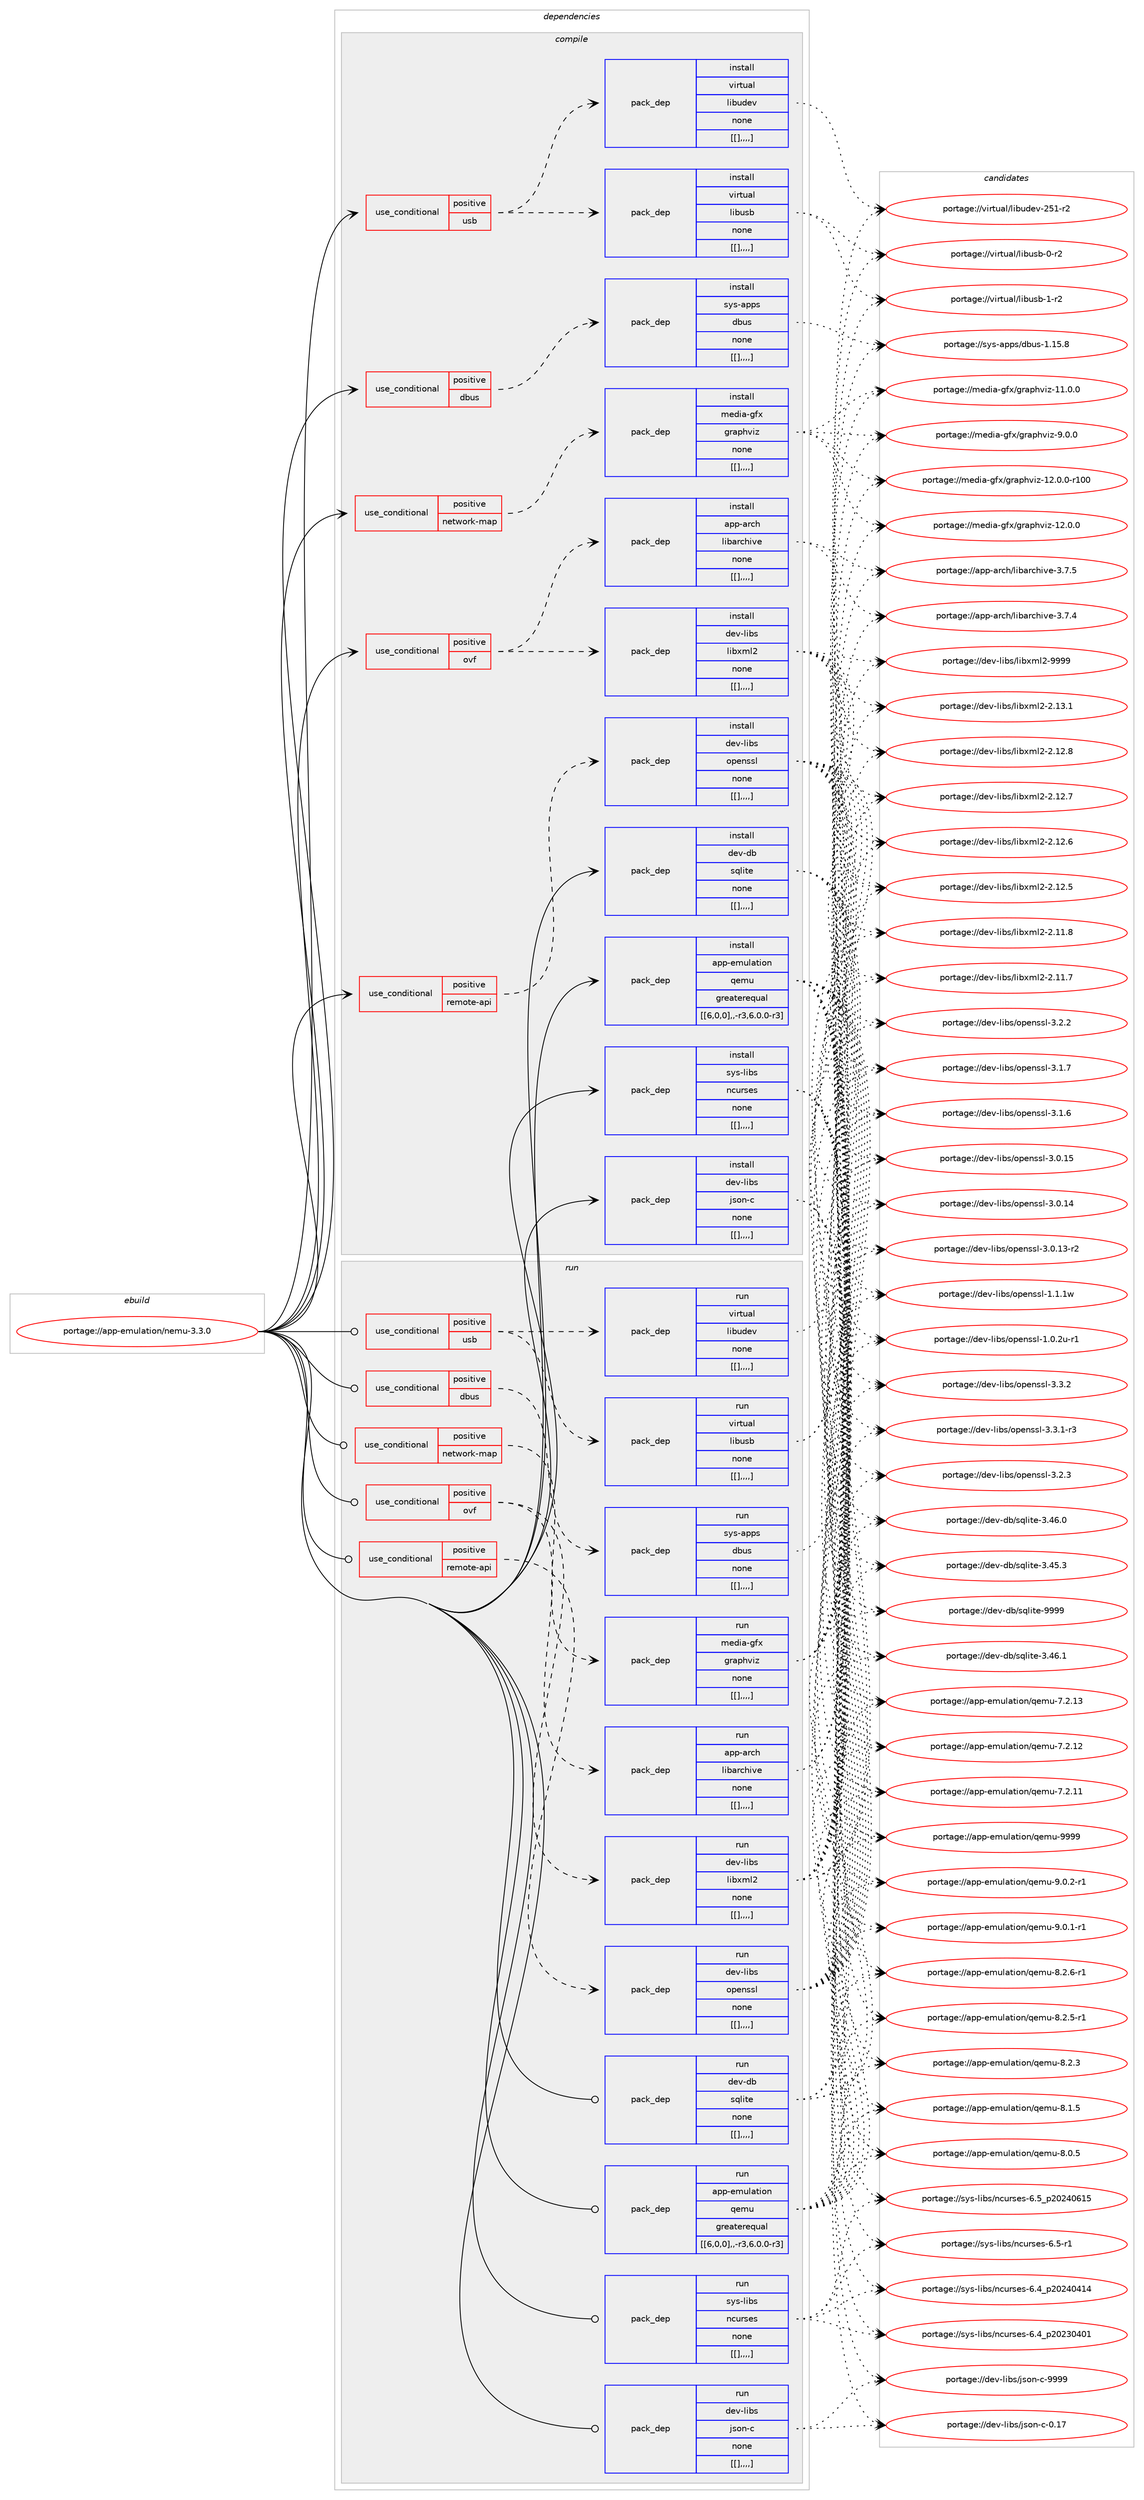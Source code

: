 digraph prolog {

# *************
# Graph options
# *************

newrank=true;
concentrate=true;
compound=true;
graph [rankdir=LR,fontname=Helvetica,fontsize=10,ranksep=1.5];#, ranksep=2.5, nodesep=0.2];
edge  [arrowhead=vee];
node  [fontname=Helvetica,fontsize=10];

# **********
# The ebuild
# **********

subgraph cluster_leftcol {
color=gray;
label=<<i>ebuild</i>>;
id [label="portage://app-emulation/nemu-3.3.0", color=red, width=4, href="../app-emulation/nemu-3.3.0.svg"];
}

# ****************
# The dependencies
# ****************

subgraph cluster_midcol {
color=gray;
label=<<i>dependencies</i>>;
subgraph cluster_compile {
fillcolor="#eeeeee";
style=filled;
label=<<i>compile</i>>;
subgraph cond7336 {
dependency26864 [label=<<TABLE BORDER="0" CELLBORDER="1" CELLSPACING="0" CELLPADDING="4"><TR><TD ROWSPAN="3" CELLPADDING="10">use_conditional</TD></TR><TR><TD>positive</TD></TR><TR><TD>dbus</TD></TR></TABLE>>, shape=none, color=red];
subgraph pack19325 {
dependency26865 [label=<<TABLE BORDER="0" CELLBORDER="1" CELLSPACING="0" CELLPADDING="4" WIDTH="220"><TR><TD ROWSPAN="6" CELLPADDING="30">pack_dep</TD></TR><TR><TD WIDTH="110">install</TD></TR><TR><TD>sys-apps</TD></TR><TR><TD>dbus</TD></TR><TR><TD>none</TD></TR><TR><TD>[[],,,,]</TD></TR></TABLE>>, shape=none, color=blue];
}
dependency26864:e -> dependency26865:w [weight=20,style="dashed",arrowhead="vee"];
}
id:e -> dependency26864:w [weight=20,style="solid",arrowhead="vee"];
subgraph cond7337 {
dependency26866 [label=<<TABLE BORDER="0" CELLBORDER="1" CELLSPACING="0" CELLPADDING="4"><TR><TD ROWSPAN="3" CELLPADDING="10">use_conditional</TD></TR><TR><TD>positive</TD></TR><TR><TD>network-map</TD></TR></TABLE>>, shape=none, color=red];
subgraph pack19326 {
dependency26867 [label=<<TABLE BORDER="0" CELLBORDER="1" CELLSPACING="0" CELLPADDING="4" WIDTH="220"><TR><TD ROWSPAN="6" CELLPADDING="30">pack_dep</TD></TR><TR><TD WIDTH="110">install</TD></TR><TR><TD>media-gfx</TD></TR><TR><TD>graphviz</TD></TR><TR><TD>none</TD></TR><TR><TD>[[],,,,]</TD></TR></TABLE>>, shape=none, color=blue];
}
dependency26866:e -> dependency26867:w [weight=20,style="dashed",arrowhead="vee"];
}
id:e -> dependency26866:w [weight=20,style="solid",arrowhead="vee"];
subgraph cond7338 {
dependency26868 [label=<<TABLE BORDER="0" CELLBORDER="1" CELLSPACING="0" CELLPADDING="4"><TR><TD ROWSPAN="3" CELLPADDING="10">use_conditional</TD></TR><TR><TD>positive</TD></TR><TR><TD>ovf</TD></TR></TABLE>>, shape=none, color=red];
subgraph pack19327 {
dependency26869 [label=<<TABLE BORDER="0" CELLBORDER="1" CELLSPACING="0" CELLPADDING="4" WIDTH="220"><TR><TD ROWSPAN="6" CELLPADDING="30">pack_dep</TD></TR><TR><TD WIDTH="110">install</TD></TR><TR><TD>dev-libs</TD></TR><TR><TD>libxml2</TD></TR><TR><TD>none</TD></TR><TR><TD>[[],,,,]</TD></TR></TABLE>>, shape=none, color=blue];
}
dependency26868:e -> dependency26869:w [weight=20,style="dashed",arrowhead="vee"];
subgraph pack19328 {
dependency26870 [label=<<TABLE BORDER="0" CELLBORDER="1" CELLSPACING="0" CELLPADDING="4" WIDTH="220"><TR><TD ROWSPAN="6" CELLPADDING="30">pack_dep</TD></TR><TR><TD WIDTH="110">install</TD></TR><TR><TD>app-arch</TD></TR><TR><TD>libarchive</TD></TR><TR><TD>none</TD></TR><TR><TD>[[],,,,]</TD></TR></TABLE>>, shape=none, color=blue];
}
dependency26868:e -> dependency26870:w [weight=20,style="dashed",arrowhead="vee"];
}
id:e -> dependency26868:w [weight=20,style="solid",arrowhead="vee"];
subgraph cond7339 {
dependency26871 [label=<<TABLE BORDER="0" CELLBORDER="1" CELLSPACING="0" CELLPADDING="4"><TR><TD ROWSPAN="3" CELLPADDING="10">use_conditional</TD></TR><TR><TD>positive</TD></TR><TR><TD>remote-api</TD></TR></TABLE>>, shape=none, color=red];
subgraph pack19329 {
dependency26872 [label=<<TABLE BORDER="0" CELLBORDER="1" CELLSPACING="0" CELLPADDING="4" WIDTH="220"><TR><TD ROWSPAN="6" CELLPADDING="30">pack_dep</TD></TR><TR><TD WIDTH="110">install</TD></TR><TR><TD>dev-libs</TD></TR><TR><TD>openssl</TD></TR><TR><TD>none</TD></TR><TR><TD>[[],,,,]</TD></TR></TABLE>>, shape=none, color=blue];
}
dependency26871:e -> dependency26872:w [weight=20,style="dashed",arrowhead="vee"];
}
id:e -> dependency26871:w [weight=20,style="solid",arrowhead="vee"];
subgraph cond7340 {
dependency26873 [label=<<TABLE BORDER="0" CELLBORDER="1" CELLSPACING="0" CELLPADDING="4"><TR><TD ROWSPAN="3" CELLPADDING="10">use_conditional</TD></TR><TR><TD>positive</TD></TR><TR><TD>usb</TD></TR></TABLE>>, shape=none, color=red];
subgraph pack19330 {
dependency26874 [label=<<TABLE BORDER="0" CELLBORDER="1" CELLSPACING="0" CELLPADDING="4" WIDTH="220"><TR><TD ROWSPAN="6" CELLPADDING="30">pack_dep</TD></TR><TR><TD WIDTH="110">install</TD></TR><TR><TD>virtual</TD></TR><TR><TD>libusb</TD></TR><TR><TD>none</TD></TR><TR><TD>[[],,,,]</TD></TR></TABLE>>, shape=none, color=blue];
}
dependency26873:e -> dependency26874:w [weight=20,style="dashed",arrowhead="vee"];
subgraph pack19331 {
dependency26875 [label=<<TABLE BORDER="0" CELLBORDER="1" CELLSPACING="0" CELLPADDING="4" WIDTH="220"><TR><TD ROWSPAN="6" CELLPADDING="30">pack_dep</TD></TR><TR><TD WIDTH="110">install</TD></TR><TR><TD>virtual</TD></TR><TR><TD>libudev</TD></TR><TR><TD>none</TD></TR><TR><TD>[[],,,,]</TD></TR></TABLE>>, shape=none, color=blue];
}
dependency26873:e -> dependency26875:w [weight=20,style="dashed",arrowhead="vee"];
}
id:e -> dependency26873:w [weight=20,style="solid",arrowhead="vee"];
subgraph pack19332 {
dependency26876 [label=<<TABLE BORDER="0" CELLBORDER="1" CELLSPACING="0" CELLPADDING="4" WIDTH="220"><TR><TD ROWSPAN="6" CELLPADDING="30">pack_dep</TD></TR><TR><TD WIDTH="110">install</TD></TR><TR><TD>app-emulation</TD></TR><TR><TD>qemu</TD></TR><TR><TD>greaterequal</TD></TR><TR><TD>[[6,0,0],,-r3,6.0.0-r3]</TD></TR></TABLE>>, shape=none, color=blue];
}
id:e -> dependency26876:w [weight=20,style="solid",arrowhead="vee"];
subgraph pack19333 {
dependency26877 [label=<<TABLE BORDER="0" CELLBORDER="1" CELLSPACING="0" CELLPADDING="4" WIDTH="220"><TR><TD ROWSPAN="6" CELLPADDING="30">pack_dep</TD></TR><TR><TD WIDTH="110">install</TD></TR><TR><TD>dev-db</TD></TR><TR><TD>sqlite</TD></TR><TR><TD>none</TD></TR><TR><TD>[[],,,,]</TD></TR></TABLE>>, shape=none, color=blue];
}
id:e -> dependency26877:w [weight=20,style="solid",arrowhead="vee"];
subgraph pack19334 {
dependency26878 [label=<<TABLE BORDER="0" CELLBORDER="1" CELLSPACING="0" CELLPADDING="4" WIDTH="220"><TR><TD ROWSPAN="6" CELLPADDING="30">pack_dep</TD></TR><TR><TD WIDTH="110">install</TD></TR><TR><TD>dev-libs</TD></TR><TR><TD>json-c</TD></TR><TR><TD>none</TD></TR><TR><TD>[[],,,,]</TD></TR></TABLE>>, shape=none, color=blue];
}
id:e -> dependency26878:w [weight=20,style="solid",arrowhead="vee"];
subgraph pack19335 {
dependency26879 [label=<<TABLE BORDER="0" CELLBORDER="1" CELLSPACING="0" CELLPADDING="4" WIDTH="220"><TR><TD ROWSPAN="6" CELLPADDING="30">pack_dep</TD></TR><TR><TD WIDTH="110">install</TD></TR><TR><TD>sys-libs</TD></TR><TR><TD>ncurses</TD></TR><TR><TD>none</TD></TR><TR><TD>[[],,,,]</TD></TR></TABLE>>, shape=none, color=blue];
}
id:e -> dependency26879:w [weight=20,style="solid",arrowhead="vee"];
}
subgraph cluster_compileandrun {
fillcolor="#eeeeee";
style=filled;
label=<<i>compile and run</i>>;
}
subgraph cluster_run {
fillcolor="#eeeeee";
style=filled;
label=<<i>run</i>>;
subgraph cond7341 {
dependency26880 [label=<<TABLE BORDER="0" CELLBORDER="1" CELLSPACING="0" CELLPADDING="4"><TR><TD ROWSPAN="3" CELLPADDING="10">use_conditional</TD></TR><TR><TD>positive</TD></TR><TR><TD>dbus</TD></TR></TABLE>>, shape=none, color=red];
subgraph pack19336 {
dependency26881 [label=<<TABLE BORDER="0" CELLBORDER="1" CELLSPACING="0" CELLPADDING="4" WIDTH="220"><TR><TD ROWSPAN="6" CELLPADDING="30">pack_dep</TD></TR><TR><TD WIDTH="110">run</TD></TR><TR><TD>sys-apps</TD></TR><TR><TD>dbus</TD></TR><TR><TD>none</TD></TR><TR><TD>[[],,,,]</TD></TR></TABLE>>, shape=none, color=blue];
}
dependency26880:e -> dependency26881:w [weight=20,style="dashed",arrowhead="vee"];
}
id:e -> dependency26880:w [weight=20,style="solid",arrowhead="odot"];
subgraph cond7342 {
dependency26882 [label=<<TABLE BORDER="0" CELLBORDER="1" CELLSPACING="0" CELLPADDING="4"><TR><TD ROWSPAN="3" CELLPADDING="10">use_conditional</TD></TR><TR><TD>positive</TD></TR><TR><TD>network-map</TD></TR></TABLE>>, shape=none, color=red];
subgraph pack19337 {
dependency26883 [label=<<TABLE BORDER="0" CELLBORDER="1" CELLSPACING="0" CELLPADDING="4" WIDTH="220"><TR><TD ROWSPAN="6" CELLPADDING="30">pack_dep</TD></TR><TR><TD WIDTH="110">run</TD></TR><TR><TD>media-gfx</TD></TR><TR><TD>graphviz</TD></TR><TR><TD>none</TD></TR><TR><TD>[[],,,,]</TD></TR></TABLE>>, shape=none, color=blue];
}
dependency26882:e -> dependency26883:w [weight=20,style="dashed",arrowhead="vee"];
}
id:e -> dependency26882:w [weight=20,style="solid",arrowhead="odot"];
subgraph cond7343 {
dependency26884 [label=<<TABLE BORDER="0" CELLBORDER="1" CELLSPACING="0" CELLPADDING="4"><TR><TD ROWSPAN="3" CELLPADDING="10">use_conditional</TD></TR><TR><TD>positive</TD></TR><TR><TD>ovf</TD></TR></TABLE>>, shape=none, color=red];
subgraph pack19338 {
dependency26885 [label=<<TABLE BORDER="0" CELLBORDER="1" CELLSPACING="0" CELLPADDING="4" WIDTH="220"><TR><TD ROWSPAN="6" CELLPADDING="30">pack_dep</TD></TR><TR><TD WIDTH="110">run</TD></TR><TR><TD>dev-libs</TD></TR><TR><TD>libxml2</TD></TR><TR><TD>none</TD></TR><TR><TD>[[],,,,]</TD></TR></TABLE>>, shape=none, color=blue];
}
dependency26884:e -> dependency26885:w [weight=20,style="dashed",arrowhead="vee"];
subgraph pack19339 {
dependency26886 [label=<<TABLE BORDER="0" CELLBORDER="1" CELLSPACING="0" CELLPADDING="4" WIDTH="220"><TR><TD ROWSPAN="6" CELLPADDING="30">pack_dep</TD></TR><TR><TD WIDTH="110">run</TD></TR><TR><TD>app-arch</TD></TR><TR><TD>libarchive</TD></TR><TR><TD>none</TD></TR><TR><TD>[[],,,,]</TD></TR></TABLE>>, shape=none, color=blue];
}
dependency26884:e -> dependency26886:w [weight=20,style="dashed",arrowhead="vee"];
}
id:e -> dependency26884:w [weight=20,style="solid",arrowhead="odot"];
subgraph cond7344 {
dependency26887 [label=<<TABLE BORDER="0" CELLBORDER="1" CELLSPACING="0" CELLPADDING="4"><TR><TD ROWSPAN="3" CELLPADDING="10">use_conditional</TD></TR><TR><TD>positive</TD></TR><TR><TD>remote-api</TD></TR></TABLE>>, shape=none, color=red];
subgraph pack19340 {
dependency26888 [label=<<TABLE BORDER="0" CELLBORDER="1" CELLSPACING="0" CELLPADDING="4" WIDTH="220"><TR><TD ROWSPAN="6" CELLPADDING="30">pack_dep</TD></TR><TR><TD WIDTH="110">run</TD></TR><TR><TD>dev-libs</TD></TR><TR><TD>openssl</TD></TR><TR><TD>none</TD></TR><TR><TD>[[],,,,]</TD></TR></TABLE>>, shape=none, color=blue];
}
dependency26887:e -> dependency26888:w [weight=20,style="dashed",arrowhead="vee"];
}
id:e -> dependency26887:w [weight=20,style="solid",arrowhead="odot"];
subgraph cond7345 {
dependency26889 [label=<<TABLE BORDER="0" CELLBORDER="1" CELLSPACING="0" CELLPADDING="4"><TR><TD ROWSPAN="3" CELLPADDING="10">use_conditional</TD></TR><TR><TD>positive</TD></TR><TR><TD>usb</TD></TR></TABLE>>, shape=none, color=red];
subgraph pack19341 {
dependency26890 [label=<<TABLE BORDER="0" CELLBORDER="1" CELLSPACING="0" CELLPADDING="4" WIDTH="220"><TR><TD ROWSPAN="6" CELLPADDING="30">pack_dep</TD></TR><TR><TD WIDTH="110">run</TD></TR><TR><TD>virtual</TD></TR><TR><TD>libusb</TD></TR><TR><TD>none</TD></TR><TR><TD>[[],,,,]</TD></TR></TABLE>>, shape=none, color=blue];
}
dependency26889:e -> dependency26890:w [weight=20,style="dashed",arrowhead="vee"];
subgraph pack19342 {
dependency26891 [label=<<TABLE BORDER="0" CELLBORDER="1" CELLSPACING="0" CELLPADDING="4" WIDTH="220"><TR><TD ROWSPAN="6" CELLPADDING="30">pack_dep</TD></TR><TR><TD WIDTH="110">run</TD></TR><TR><TD>virtual</TD></TR><TR><TD>libudev</TD></TR><TR><TD>none</TD></TR><TR><TD>[[],,,,]</TD></TR></TABLE>>, shape=none, color=blue];
}
dependency26889:e -> dependency26891:w [weight=20,style="dashed",arrowhead="vee"];
}
id:e -> dependency26889:w [weight=20,style="solid",arrowhead="odot"];
subgraph pack19343 {
dependency26892 [label=<<TABLE BORDER="0" CELLBORDER="1" CELLSPACING="0" CELLPADDING="4" WIDTH="220"><TR><TD ROWSPAN="6" CELLPADDING="30">pack_dep</TD></TR><TR><TD WIDTH="110">run</TD></TR><TR><TD>app-emulation</TD></TR><TR><TD>qemu</TD></TR><TR><TD>greaterequal</TD></TR><TR><TD>[[6,0,0],,-r3,6.0.0-r3]</TD></TR></TABLE>>, shape=none, color=blue];
}
id:e -> dependency26892:w [weight=20,style="solid",arrowhead="odot"];
subgraph pack19344 {
dependency26893 [label=<<TABLE BORDER="0" CELLBORDER="1" CELLSPACING="0" CELLPADDING="4" WIDTH="220"><TR><TD ROWSPAN="6" CELLPADDING="30">pack_dep</TD></TR><TR><TD WIDTH="110">run</TD></TR><TR><TD>dev-db</TD></TR><TR><TD>sqlite</TD></TR><TR><TD>none</TD></TR><TR><TD>[[],,,,]</TD></TR></TABLE>>, shape=none, color=blue];
}
id:e -> dependency26893:w [weight=20,style="solid",arrowhead="odot"];
subgraph pack19345 {
dependency26894 [label=<<TABLE BORDER="0" CELLBORDER="1" CELLSPACING="0" CELLPADDING="4" WIDTH="220"><TR><TD ROWSPAN="6" CELLPADDING="30">pack_dep</TD></TR><TR><TD WIDTH="110">run</TD></TR><TR><TD>dev-libs</TD></TR><TR><TD>json-c</TD></TR><TR><TD>none</TD></TR><TR><TD>[[],,,,]</TD></TR></TABLE>>, shape=none, color=blue];
}
id:e -> dependency26894:w [weight=20,style="solid",arrowhead="odot"];
subgraph pack19346 {
dependency26895 [label=<<TABLE BORDER="0" CELLBORDER="1" CELLSPACING="0" CELLPADDING="4" WIDTH="220"><TR><TD ROWSPAN="6" CELLPADDING="30">pack_dep</TD></TR><TR><TD WIDTH="110">run</TD></TR><TR><TD>sys-libs</TD></TR><TR><TD>ncurses</TD></TR><TR><TD>none</TD></TR><TR><TD>[[],,,,]</TD></TR></TABLE>>, shape=none, color=blue];
}
id:e -> dependency26895:w [weight=20,style="solid",arrowhead="odot"];
}
}

# **************
# The candidates
# **************

subgraph cluster_choices {
rank=same;
color=gray;
label=<<i>candidates</i>>;

subgraph choice19325 {
color=black;
nodesep=1;
choice1151211154597112112115471009811711545494649534656 [label="portage://sys-apps/dbus-1.15.8", color=red, width=4,href="../sys-apps/dbus-1.15.8.svg"];
dependency26865:e -> choice1151211154597112112115471009811711545494649534656:w [style=dotted,weight="100"];
}
subgraph choice19326 {
color=black;
nodesep=1;
choice109101100105974510310212047103114971121041181051224549504648464845114494848 [label="portage://media-gfx/graphviz-12.0.0-r100", color=red, width=4,href="../media-gfx/graphviz-12.0.0-r100.svg"];
choice1091011001059745103102120471031149711210411810512245495046484648 [label="portage://media-gfx/graphviz-12.0.0", color=red, width=4,href="../media-gfx/graphviz-12.0.0.svg"];
choice1091011001059745103102120471031149711210411810512245494946484648 [label="portage://media-gfx/graphviz-11.0.0", color=red, width=4,href="../media-gfx/graphviz-11.0.0.svg"];
choice10910110010597451031021204710311497112104118105122455746484648 [label="portage://media-gfx/graphviz-9.0.0", color=red, width=4,href="../media-gfx/graphviz-9.0.0.svg"];
dependency26867:e -> choice109101100105974510310212047103114971121041181051224549504648464845114494848:w [style=dotted,weight="100"];
dependency26867:e -> choice1091011001059745103102120471031149711210411810512245495046484648:w [style=dotted,weight="100"];
dependency26867:e -> choice1091011001059745103102120471031149711210411810512245494946484648:w [style=dotted,weight="100"];
dependency26867:e -> choice10910110010597451031021204710311497112104118105122455746484648:w [style=dotted,weight="100"];
}
subgraph choice19327 {
color=black;
nodesep=1;
choice10010111845108105981154710810598120109108504557575757 [label="portage://dev-libs/libxml2-9999", color=red, width=4,href="../dev-libs/libxml2-9999.svg"];
choice100101118451081059811547108105981201091085045504649514649 [label="portage://dev-libs/libxml2-2.13.1", color=red, width=4,href="../dev-libs/libxml2-2.13.1.svg"];
choice100101118451081059811547108105981201091085045504649504656 [label="portage://dev-libs/libxml2-2.12.8", color=red, width=4,href="../dev-libs/libxml2-2.12.8.svg"];
choice100101118451081059811547108105981201091085045504649504655 [label="portage://dev-libs/libxml2-2.12.7", color=red, width=4,href="../dev-libs/libxml2-2.12.7.svg"];
choice100101118451081059811547108105981201091085045504649504654 [label="portage://dev-libs/libxml2-2.12.6", color=red, width=4,href="../dev-libs/libxml2-2.12.6.svg"];
choice100101118451081059811547108105981201091085045504649504653 [label="portage://dev-libs/libxml2-2.12.5", color=red, width=4,href="../dev-libs/libxml2-2.12.5.svg"];
choice100101118451081059811547108105981201091085045504649494656 [label="portage://dev-libs/libxml2-2.11.8", color=red, width=4,href="../dev-libs/libxml2-2.11.8.svg"];
choice100101118451081059811547108105981201091085045504649494655 [label="portage://dev-libs/libxml2-2.11.7", color=red, width=4,href="../dev-libs/libxml2-2.11.7.svg"];
dependency26869:e -> choice10010111845108105981154710810598120109108504557575757:w [style=dotted,weight="100"];
dependency26869:e -> choice100101118451081059811547108105981201091085045504649514649:w [style=dotted,weight="100"];
dependency26869:e -> choice100101118451081059811547108105981201091085045504649504656:w [style=dotted,weight="100"];
dependency26869:e -> choice100101118451081059811547108105981201091085045504649504655:w [style=dotted,weight="100"];
dependency26869:e -> choice100101118451081059811547108105981201091085045504649504654:w [style=dotted,weight="100"];
dependency26869:e -> choice100101118451081059811547108105981201091085045504649504653:w [style=dotted,weight="100"];
dependency26869:e -> choice100101118451081059811547108105981201091085045504649494656:w [style=dotted,weight="100"];
dependency26869:e -> choice100101118451081059811547108105981201091085045504649494655:w [style=dotted,weight="100"];
}
subgraph choice19328 {
color=black;
nodesep=1;
choice9711211245971149910447108105989711499104105118101455146554653 [label="portage://app-arch/libarchive-3.7.5", color=red, width=4,href="../app-arch/libarchive-3.7.5.svg"];
choice9711211245971149910447108105989711499104105118101455146554652 [label="portage://app-arch/libarchive-3.7.4", color=red, width=4,href="../app-arch/libarchive-3.7.4.svg"];
dependency26870:e -> choice9711211245971149910447108105989711499104105118101455146554653:w [style=dotted,weight="100"];
dependency26870:e -> choice9711211245971149910447108105989711499104105118101455146554652:w [style=dotted,weight="100"];
}
subgraph choice19329 {
color=black;
nodesep=1;
choice100101118451081059811547111112101110115115108455146514650 [label="portage://dev-libs/openssl-3.3.2", color=red, width=4,href="../dev-libs/openssl-3.3.2.svg"];
choice1001011184510810598115471111121011101151151084551465146494511451 [label="portage://dev-libs/openssl-3.3.1-r3", color=red, width=4,href="../dev-libs/openssl-3.3.1-r3.svg"];
choice100101118451081059811547111112101110115115108455146504651 [label="portage://dev-libs/openssl-3.2.3", color=red, width=4,href="../dev-libs/openssl-3.2.3.svg"];
choice100101118451081059811547111112101110115115108455146504650 [label="portage://dev-libs/openssl-3.2.2", color=red, width=4,href="../dev-libs/openssl-3.2.2.svg"];
choice100101118451081059811547111112101110115115108455146494655 [label="portage://dev-libs/openssl-3.1.7", color=red, width=4,href="../dev-libs/openssl-3.1.7.svg"];
choice100101118451081059811547111112101110115115108455146494654 [label="portage://dev-libs/openssl-3.1.6", color=red, width=4,href="../dev-libs/openssl-3.1.6.svg"];
choice10010111845108105981154711111210111011511510845514648464953 [label="portage://dev-libs/openssl-3.0.15", color=red, width=4,href="../dev-libs/openssl-3.0.15.svg"];
choice10010111845108105981154711111210111011511510845514648464952 [label="portage://dev-libs/openssl-3.0.14", color=red, width=4,href="../dev-libs/openssl-3.0.14.svg"];
choice100101118451081059811547111112101110115115108455146484649514511450 [label="portage://dev-libs/openssl-3.0.13-r2", color=red, width=4,href="../dev-libs/openssl-3.0.13-r2.svg"];
choice100101118451081059811547111112101110115115108454946494649119 [label="portage://dev-libs/openssl-1.1.1w", color=red, width=4,href="../dev-libs/openssl-1.1.1w.svg"];
choice1001011184510810598115471111121011101151151084549464846501174511449 [label="portage://dev-libs/openssl-1.0.2u-r1", color=red, width=4,href="../dev-libs/openssl-1.0.2u-r1.svg"];
dependency26872:e -> choice100101118451081059811547111112101110115115108455146514650:w [style=dotted,weight="100"];
dependency26872:e -> choice1001011184510810598115471111121011101151151084551465146494511451:w [style=dotted,weight="100"];
dependency26872:e -> choice100101118451081059811547111112101110115115108455146504651:w [style=dotted,weight="100"];
dependency26872:e -> choice100101118451081059811547111112101110115115108455146504650:w [style=dotted,weight="100"];
dependency26872:e -> choice100101118451081059811547111112101110115115108455146494655:w [style=dotted,weight="100"];
dependency26872:e -> choice100101118451081059811547111112101110115115108455146494654:w [style=dotted,weight="100"];
dependency26872:e -> choice10010111845108105981154711111210111011511510845514648464953:w [style=dotted,weight="100"];
dependency26872:e -> choice10010111845108105981154711111210111011511510845514648464952:w [style=dotted,weight="100"];
dependency26872:e -> choice100101118451081059811547111112101110115115108455146484649514511450:w [style=dotted,weight="100"];
dependency26872:e -> choice100101118451081059811547111112101110115115108454946494649119:w [style=dotted,weight="100"];
dependency26872:e -> choice1001011184510810598115471111121011101151151084549464846501174511449:w [style=dotted,weight="100"];
}
subgraph choice19330 {
color=black;
nodesep=1;
choice1181051141161179710847108105981171159845494511450 [label="portage://virtual/libusb-1-r2", color=red, width=4,href="../virtual/libusb-1-r2.svg"];
choice1181051141161179710847108105981171159845484511450 [label="portage://virtual/libusb-0-r2", color=red, width=4,href="../virtual/libusb-0-r2.svg"];
dependency26874:e -> choice1181051141161179710847108105981171159845494511450:w [style=dotted,weight="100"];
dependency26874:e -> choice1181051141161179710847108105981171159845484511450:w [style=dotted,weight="100"];
}
subgraph choice19331 {
color=black;
nodesep=1;
choice118105114116117971084710810598117100101118455053494511450 [label="portage://virtual/libudev-251-r2", color=red, width=4,href="../virtual/libudev-251-r2.svg"];
dependency26875:e -> choice118105114116117971084710810598117100101118455053494511450:w [style=dotted,weight="100"];
}
subgraph choice19332 {
color=black;
nodesep=1;
choice971121124510110911710897116105111110471131011091174557575757 [label="portage://app-emulation/qemu-9999", color=red, width=4,href="../app-emulation/qemu-9999.svg"];
choice971121124510110911710897116105111110471131011091174557464846504511449 [label="portage://app-emulation/qemu-9.0.2-r1", color=red, width=4,href="../app-emulation/qemu-9.0.2-r1.svg"];
choice971121124510110911710897116105111110471131011091174557464846494511449 [label="portage://app-emulation/qemu-9.0.1-r1", color=red, width=4,href="../app-emulation/qemu-9.0.1-r1.svg"];
choice971121124510110911710897116105111110471131011091174556465046544511449 [label="portage://app-emulation/qemu-8.2.6-r1", color=red, width=4,href="../app-emulation/qemu-8.2.6-r1.svg"];
choice971121124510110911710897116105111110471131011091174556465046534511449 [label="portage://app-emulation/qemu-8.2.5-r1", color=red, width=4,href="../app-emulation/qemu-8.2.5-r1.svg"];
choice97112112451011091171089711610511111047113101109117455646504651 [label="portage://app-emulation/qemu-8.2.3", color=red, width=4,href="../app-emulation/qemu-8.2.3.svg"];
choice97112112451011091171089711610511111047113101109117455646494653 [label="portage://app-emulation/qemu-8.1.5", color=red, width=4,href="../app-emulation/qemu-8.1.5.svg"];
choice97112112451011091171089711610511111047113101109117455646484653 [label="portage://app-emulation/qemu-8.0.5", color=red, width=4,href="../app-emulation/qemu-8.0.5.svg"];
choice9711211245101109117108971161051111104711310110911745554650464951 [label="portage://app-emulation/qemu-7.2.13", color=red, width=4,href="../app-emulation/qemu-7.2.13.svg"];
choice9711211245101109117108971161051111104711310110911745554650464950 [label="portage://app-emulation/qemu-7.2.12", color=red, width=4,href="../app-emulation/qemu-7.2.12.svg"];
choice9711211245101109117108971161051111104711310110911745554650464949 [label="portage://app-emulation/qemu-7.2.11", color=red, width=4,href="../app-emulation/qemu-7.2.11.svg"];
dependency26876:e -> choice971121124510110911710897116105111110471131011091174557575757:w [style=dotted,weight="100"];
dependency26876:e -> choice971121124510110911710897116105111110471131011091174557464846504511449:w [style=dotted,weight="100"];
dependency26876:e -> choice971121124510110911710897116105111110471131011091174557464846494511449:w [style=dotted,weight="100"];
dependency26876:e -> choice971121124510110911710897116105111110471131011091174556465046544511449:w [style=dotted,weight="100"];
dependency26876:e -> choice971121124510110911710897116105111110471131011091174556465046534511449:w [style=dotted,weight="100"];
dependency26876:e -> choice97112112451011091171089711610511111047113101109117455646504651:w [style=dotted,weight="100"];
dependency26876:e -> choice97112112451011091171089711610511111047113101109117455646494653:w [style=dotted,weight="100"];
dependency26876:e -> choice97112112451011091171089711610511111047113101109117455646484653:w [style=dotted,weight="100"];
dependency26876:e -> choice9711211245101109117108971161051111104711310110911745554650464951:w [style=dotted,weight="100"];
dependency26876:e -> choice9711211245101109117108971161051111104711310110911745554650464950:w [style=dotted,weight="100"];
dependency26876:e -> choice9711211245101109117108971161051111104711310110911745554650464949:w [style=dotted,weight="100"];
}
subgraph choice19333 {
color=black;
nodesep=1;
choice1001011184510098471151131081051161014557575757 [label="portage://dev-db/sqlite-9999", color=red, width=4,href="../dev-db/sqlite-9999.svg"];
choice10010111845100984711511310810511610145514652544649 [label="portage://dev-db/sqlite-3.46.1", color=red, width=4,href="../dev-db/sqlite-3.46.1.svg"];
choice10010111845100984711511310810511610145514652544648 [label="portage://dev-db/sqlite-3.46.0", color=red, width=4,href="../dev-db/sqlite-3.46.0.svg"];
choice10010111845100984711511310810511610145514652534651 [label="portage://dev-db/sqlite-3.45.3", color=red, width=4,href="../dev-db/sqlite-3.45.3.svg"];
dependency26877:e -> choice1001011184510098471151131081051161014557575757:w [style=dotted,weight="100"];
dependency26877:e -> choice10010111845100984711511310810511610145514652544649:w [style=dotted,weight="100"];
dependency26877:e -> choice10010111845100984711511310810511610145514652544648:w [style=dotted,weight="100"];
dependency26877:e -> choice10010111845100984711511310810511610145514652534651:w [style=dotted,weight="100"];
}
subgraph choice19334 {
color=black;
nodesep=1;
choice10010111845108105981154710611511111045994557575757 [label="portage://dev-libs/json-c-9999", color=red, width=4,href="../dev-libs/json-c-9999.svg"];
choice10010111845108105981154710611511111045994548464955 [label="portage://dev-libs/json-c-0.17", color=red, width=4,href="../dev-libs/json-c-0.17.svg"];
dependency26878:e -> choice10010111845108105981154710611511111045994557575757:w [style=dotted,weight="100"];
dependency26878:e -> choice10010111845108105981154710611511111045994548464955:w [style=dotted,weight="100"];
}
subgraph choice19335 {
color=black;
nodesep=1;
choice1151211154510810598115471109911711411510111545544653951125048505248544953 [label="portage://sys-libs/ncurses-6.5_p20240615", color=red, width=4,href="../sys-libs/ncurses-6.5_p20240615.svg"];
choice11512111545108105981154711099117114115101115455446534511449 [label="portage://sys-libs/ncurses-6.5-r1", color=red, width=4,href="../sys-libs/ncurses-6.5-r1.svg"];
choice1151211154510810598115471109911711411510111545544652951125048505248524952 [label="portage://sys-libs/ncurses-6.4_p20240414", color=red, width=4,href="../sys-libs/ncurses-6.4_p20240414.svg"];
choice1151211154510810598115471109911711411510111545544652951125048505148524849 [label="portage://sys-libs/ncurses-6.4_p20230401", color=red, width=4,href="../sys-libs/ncurses-6.4_p20230401.svg"];
dependency26879:e -> choice1151211154510810598115471109911711411510111545544653951125048505248544953:w [style=dotted,weight="100"];
dependency26879:e -> choice11512111545108105981154711099117114115101115455446534511449:w [style=dotted,weight="100"];
dependency26879:e -> choice1151211154510810598115471109911711411510111545544652951125048505248524952:w [style=dotted,weight="100"];
dependency26879:e -> choice1151211154510810598115471109911711411510111545544652951125048505148524849:w [style=dotted,weight="100"];
}
subgraph choice19336 {
color=black;
nodesep=1;
choice1151211154597112112115471009811711545494649534656 [label="portage://sys-apps/dbus-1.15.8", color=red, width=4,href="../sys-apps/dbus-1.15.8.svg"];
dependency26881:e -> choice1151211154597112112115471009811711545494649534656:w [style=dotted,weight="100"];
}
subgraph choice19337 {
color=black;
nodesep=1;
choice109101100105974510310212047103114971121041181051224549504648464845114494848 [label="portage://media-gfx/graphviz-12.0.0-r100", color=red, width=4,href="../media-gfx/graphviz-12.0.0-r100.svg"];
choice1091011001059745103102120471031149711210411810512245495046484648 [label="portage://media-gfx/graphviz-12.0.0", color=red, width=4,href="../media-gfx/graphviz-12.0.0.svg"];
choice1091011001059745103102120471031149711210411810512245494946484648 [label="portage://media-gfx/graphviz-11.0.0", color=red, width=4,href="../media-gfx/graphviz-11.0.0.svg"];
choice10910110010597451031021204710311497112104118105122455746484648 [label="portage://media-gfx/graphviz-9.0.0", color=red, width=4,href="../media-gfx/graphviz-9.0.0.svg"];
dependency26883:e -> choice109101100105974510310212047103114971121041181051224549504648464845114494848:w [style=dotted,weight="100"];
dependency26883:e -> choice1091011001059745103102120471031149711210411810512245495046484648:w [style=dotted,weight="100"];
dependency26883:e -> choice1091011001059745103102120471031149711210411810512245494946484648:w [style=dotted,weight="100"];
dependency26883:e -> choice10910110010597451031021204710311497112104118105122455746484648:w [style=dotted,weight="100"];
}
subgraph choice19338 {
color=black;
nodesep=1;
choice10010111845108105981154710810598120109108504557575757 [label="portage://dev-libs/libxml2-9999", color=red, width=4,href="../dev-libs/libxml2-9999.svg"];
choice100101118451081059811547108105981201091085045504649514649 [label="portage://dev-libs/libxml2-2.13.1", color=red, width=4,href="../dev-libs/libxml2-2.13.1.svg"];
choice100101118451081059811547108105981201091085045504649504656 [label="portage://dev-libs/libxml2-2.12.8", color=red, width=4,href="../dev-libs/libxml2-2.12.8.svg"];
choice100101118451081059811547108105981201091085045504649504655 [label="portage://dev-libs/libxml2-2.12.7", color=red, width=4,href="../dev-libs/libxml2-2.12.7.svg"];
choice100101118451081059811547108105981201091085045504649504654 [label="portage://dev-libs/libxml2-2.12.6", color=red, width=4,href="../dev-libs/libxml2-2.12.6.svg"];
choice100101118451081059811547108105981201091085045504649504653 [label="portage://dev-libs/libxml2-2.12.5", color=red, width=4,href="../dev-libs/libxml2-2.12.5.svg"];
choice100101118451081059811547108105981201091085045504649494656 [label="portage://dev-libs/libxml2-2.11.8", color=red, width=4,href="../dev-libs/libxml2-2.11.8.svg"];
choice100101118451081059811547108105981201091085045504649494655 [label="portage://dev-libs/libxml2-2.11.7", color=red, width=4,href="../dev-libs/libxml2-2.11.7.svg"];
dependency26885:e -> choice10010111845108105981154710810598120109108504557575757:w [style=dotted,weight="100"];
dependency26885:e -> choice100101118451081059811547108105981201091085045504649514649:w [style=dotted,weight="100"];
dependency26885:e -> choice100101118451081059811547108105981201091085045504649504656:w [style=dotted,weight="100"];
dependency26885:e -> choice100101118451081059811547108105981201091085045504649504655:w [style=dotted,weight="100"];
dependency26885:e -> choice100101118451081059811547108105981201091085045504649504654:w [style=dotted,weight="100"];
dependency26885:e -> choice100101118451081059811547108105981201091085045504649504653:w [style=dotted,weight="100"];
dependency26885:e -> choice100101118451081059811547108105981201091085045504649494656:w [style=dotted,weight="100"];
dependency26885:e -> choice100101118451081059811547108105981201091085045504649494655:w [style=dotted,weight="100"];
}
subgraph choice19339 {
color=black;
nodesep=1;
choice9711211245971149910447108105989711499104105118101455146554653 [label="portage://app-arch/libarchive-3.7.5", color=red, width=4,href="../app-arch/libarchive-3.7.5.svg"];
choice9711211245971149910447108105989711499104105118101455146554652 [label="portage://app-arch/libarchive-3.7.4", color=red, width=4,href="../app-arch/libarchive-3.7.4.svg"];
dependency26886:e -> choice9711211245971149910447108105989711499104105118101455146554653:w [style=dotted,weight="100"];
dependency26886:e -> choice9711211245971149910447108105989711499104105118101455146554652:w [style=dotted,weight="100"];
}
subgraph choice19340 {
color=black;
nodesep=1;
choice100101118451081059811547111112101110115115108455146514650 [label="portage://dev-libs/openssl-3.3.2", color=red, width=4,href="../dev-libs/openssl-3.3.2.svg"];
choice1001011184510810598115471111121011101151151084551465146494511451 [label="portage://dev-libs/openssl-3.3.1-r3", color=red, width=4,href="../dev-libs/openssl-3.3.1-r3.svg"];
choice100101118451081059811547111112101110115115108455146504651 [label="portage://dev-libs/openssl-3.2.3", color=red, width=4,href="../dev-libs/openssl-3.2.3.svg"];
choice100101118451081059811547111112101110115115108455146504650 [label="portage://dev-libs/openssl-3.2.2", color=red, width=4,href="../dev-libs/openssl-3.2.2.svg"];
choice100101118451081059811547111112101110115115108455146494655 [label="portage://dev-libs/openssl-3.1.7", color=red, width=4,href="../dev-libs/openssl-3.1.7.svg"];
choice100101118451081059811547111112101110115115108455146494654 [label="portage://dev-libs/openssl-3.1.6", color=red, width=4,href="../dev-libs/openssl-3.1.6.svg"];
choice10010111845108105981154711111210111011511510845514648464953 [label="portage://dev-libs/openssl-3.0.15", color=red, width=4,href="../dev-libs/openssl-3.0.15.svg"];
choice10010111845108105981154711111210111011511510845514648464952 [label="portage://dev-libs/openssl-3.0.14", color=red, width=4,href="../dev-libs/openssl-3.0.14.svg"];
choice100101118451081059811547111112101110115115108455146484649514511450 [label="portage://dev-libs/openssl-3.0.13-r2", color=red, width=4,href="../dev-libs/openssl-3.0.13-r2.svg"];
choice100101118451081059811547111112101110115115108454946494649119 [label="portage://dev-libs/openssl-1.1.1w", color=red, width=4,href="../dev-libs/openssl-1.1.1w.svg"];
choice1001011184510810598115471111121011101151151084549464846501174511449 [label="portage://dev-libs/openssl-1.0.2u-r1", color=red, width=4,href="../dev-libs/openssl-1.0.2u-r1.svg"];
dependency26888:e -> choice100101118451081059811547111112101110115115108455146514650:w [style=dotted,weight="100"];
dependency26888:e -> choice1001011184510810598115471111121011101151151084551465146494511451:w [style=dotted,weight="100"];
dependency26888:e -> choice100101118451081059811547111112101110115115108455146504651:w [style=dotted,weight="100"];
dependency26888:e -> choice100101118451081059811547111112101110115115108455146504650:w [style=dotted,weight="100"];
dependency26888:e -> choice100101118451081059811547111112101110115115108455146494655:w [style=dotted,weight="100"];
dependency26888:e -> choice100101118451081059811547111112101110115115108455146494654:w [style=dotted,weight="100"];
dependency26888:e -> choice10010111845108105981154711111210111011511510845514648464953:w [style=dotted,weight="100"];
dependency26888:e -> choice10010111845108105981154711111210111011511510845514648464952:w [style=dotted,weight="100"];
dependency26888:e -> choice100101118451081059811547111112101110115115108455146484649514511450:w [style=dotted,weight="100"];
dependency26888:e -> choice100101118451081059811547111112101110115115108454946494649119:w [style=dotted,weight="100"];
dependency26888:e -> choice1001011184510810598115471111121011101151151084549464846501174511449:w [style=dotted,weight="100"];
}
subgraph choice19341 {
color=black;
nodesep=1;
choice1181051141161179710847108105981171159845494511450 [label="portage://virtual/libusb-1-r2", color=red, width=4,href="../virtual/libusb-1-r2.svg"];
choice1181051141161179710847108105981171159845484511450 [label="portage://virtual/libusb-0-r2", color=red, width=4,href="../virtual/libusb-0-r2.svg"];
dependency26890:e -> choice1181051141161179710847108105981171159845494511450:w [style=dotted,weight="100"];
dependency26890:e -> choice1181051141161179710847108105981171159845484511450:w [style=dotted,weight="100"];
}
subgraph choice19342 {
color=black;
nodesep=1;
choice118105114116117971084710810598117100101118455053494511450 [label="portage://virtual/libudev-251-r2", color=red, width=4,href="../virtual/libudev-251-r2.svg"];
dependency26891:e -> choice118105114116117971084710810598117100101118455053494511450:w [style=dotted,weight="100"];
}
subgraph choice19343 {
color=black;
nodesep=1;
choice971121124510110911710897116105111110471131011091174557575757 [label="portage://app-emulation/qemu-9999", color=red, width=4,href="../app-emulation/qemu-9999.svg"];
choice971121124510110911710897116105111110471131011091174557464846504511449 [label="portage://app-emulation/qemu-9.0.2-r1", color=red, width=4,href="../app-emulation/qemu-9.0.2-r1.svg"];
choice971121124510110911710897116105111110471131011091174557464846494511449 [label="portage://app-emulation/qemu-9.0.1-r1", color=red, width=4,href="../app-emulation/qemu-9.0.1-r1.svg"];
choice971121124510110911710897116105111110471131011091174556465046544511449 [label="portage://app-emulation/qemu-8.2.6-r1", color=red, width=4,href="../app-emulation/qemu-8.2.6-r1.svg"];
choice971121124510110911710897116105111110471131011091174556465046534511449 [label="portage://app-emulation/qemu-8.2.5-r1", color=red, width=4,href="../app-emulation/qemu-8.2.5-r1.svg"];
choice97112112451011091171089711610511111047113101109117455646504651 [label="portage://app-emulation/qemu-8.2.3", color=red, width=4,href="../app-emulation/qemu-8.2.3.svg"];
choice97112112451011091171089711610511111047113101109117455646494653 [label="portage://app-emulation/qemu-8.1.5", color=red, width=4,href="../app-emulation/qemu-8.1.5.svg"];
choice97112112451011091171089711610511111047113101109117455646484653 [label="portage://app-emulation/qemu-8.0.5", color=red, width=4,href="../app-emulation/qemu-8.0.5.svg"];
choice9711211245101109117108971161051111104711310110911745554650464951 [label="portage://app-emulation/qemu-7.2.13", color=red, width=4,href="../app-emulation/qemu-7.2.13.svg"];
choice9711211245101109117108971161051111104711310110911745554650464950 [label="portage://app-emulation/qemu-7.2.12", color=red, width=4,href="../app-emulation/qemu-7.2.12.svg"];
choice9711211245101109117108971161051111104711310110911745554650464949 [label="portage://app-emulation/qemu-7.2.11", color=red, width=4,href="../app-emulation/qemu-7.2.11.svg"];
dependency26892:e -> choice971121124510110911710897116105111110471131011091174557575757:w [style=dotted,weight="100"];
dependency26892:e -> choice971121124510110911710897116105111110471131011091174557464846504511449:w [style=dotted,weight="100"];
dependency26892:e -> choice971121124510110911710897116105111110471131011091174557464846494511449:w [style=dotted,weight="100"];
dependency26892:e -> choice971121124510110911710897116105111110471131011091174556465046544511449:w [style=dotted,weight="100"];
dependency26892:e -> choice971121124510110911710897116105111110471131011091174556465046534511449:w [style=dotted,weight="100"];
dependency26892:e -> choice97112112451011091171089711610511111047113101109117455646504651:w [style=dotted,weight="100"];
dependency26892:e -> choice97112112451011091171089711610511111047113101109117455646494653:w [style=dotted,weight="100"];
dependency26892:e -> choice97112112451011091171089711610511111047113101109117455646484653:w [style=dotted,weight="100"];
dependency26892:e -> choice9711211245101109117108971161051111104711310110911745554650464951:w [style=dotted,weight="100"];
dependency26892:e -> choice9711211245101109117108971161051111104711310110911745554650464950:w [style=dotted,weight="100"];
dependency26892:e -> choice9711211245101109117108971161051111104711310110911745554650464949:w [style=dotted,weight="100"];
}
subgraph choice19344 {
color=black;
nodesep=1;
choice1001011184510098471151131081051161014557575757 [label="portage://dev-db/sqlite-9999", color=red, width=4,href="../dev-db/sqlite-9999.svg"];
choice10010111845100984711511310810511610145514652544649 [label="portage://dev-db/sqlite-3.46.1", color=red, width=4,href="../dev-db/sqlite-3.46.1.svg"];
choice10010111845100984711511310810511610145514652544648 [label="portage://dev-db/sqlite-3.46.0", color=red, width=4,href="../dev-db/sqlite-3.46.0.svg"];
choice10010111845100984711511310810511610145514652534651 [label="portage://dev-db/sqlite-3.45.3", color=red, width=4,href="../dev-db/sqlite-3.45.3.svg"];
dependency26893:e -> choice1001011184510098471151131081051161014557575757:w [style=dotted,weight="100"];
dependency26893:e -> choice10010111845100984711511310810511610145514652544649:w [style=dotted,weight="100"];
dependency26893:e -> choice10010111845100984711511310810511610145514652544648:w [style=dotted,weight="100"];
dependency26893:e -> choice10010111845100984711511310810511610145514652534651:w [style=dotted,weight="100"];
}
subgraph choice19345 {
color=black;
nodesep=1;
choice10010111845108105981154710611511111045994557575757 [label="portage://dev-libs/json-c-9999", color=red, width=4,href="../dev-libs/json-c-9999.svg"];
choice10010111845108105981154710611511111045994548464955 [label="portage://dev-libs/json-c-0.17", color=red, width=4,href="../dev-libs/json-c-0.17.svg"];
dependency26894:e -> choice10010111845108105981154710611511111045994557575757:w [style=dotted,weight="100"];
dependency26894:e -> choice10010111845108105981154710611511111045994548464955:w [style=dotted,weight="100"];
}
subgraph choice19346 {
color=black;
nodesep=1;
choice1151211154510810598115471109911711411510111545544653951125048505248544953 [label="portage://sys-libs/ncurses-6.5_p20240615", color=red, width=4,href="../sys-libs/ncurses-6.5_p20240615.svg"];
choice11512111545108105981154711099117114115101115455446534511449 [label="portage://sys-libs/ncurses-6.5-r1", color=red, width=4,href="../sys-libs/ncurses-6.5-r1.svg"];
choice1151211154510810598115471109911711411510111545544652951125048505248524952 [label="portage://sys-libs/ncurses-6.4_p20240414", color=red, width=4,href="../sys-libs/ncurses-6.4_p20240414.svg"];
choice1151211154510810598115471109911711411510111545544652951125048505148524849 [label="portage://sys-libs/ncurses-6.4_p20230401", color=red, width=4,href="../sys-libs/ncurses-6.4_p20230401.svg"];
dependency26895:e -> choice1151211154510810598115471109911711411510111545544653951125048505248544953:w [style=dotted,weight="100"];
dependency26895:e -> choice11512111545108105981154711099117114115101115455446534511449:w [style=dotted,weight="100"];
dependency26895:e -> choice1151211154510810598115471109911711411510111545544652951125048505248524952:w [style=dotted,weight="100"];
dependency26895:e -> choice1151211154510810598115471109911711411510111545544652951125048505148524849:w [style=dotted,weight="100"];
}
}

}
